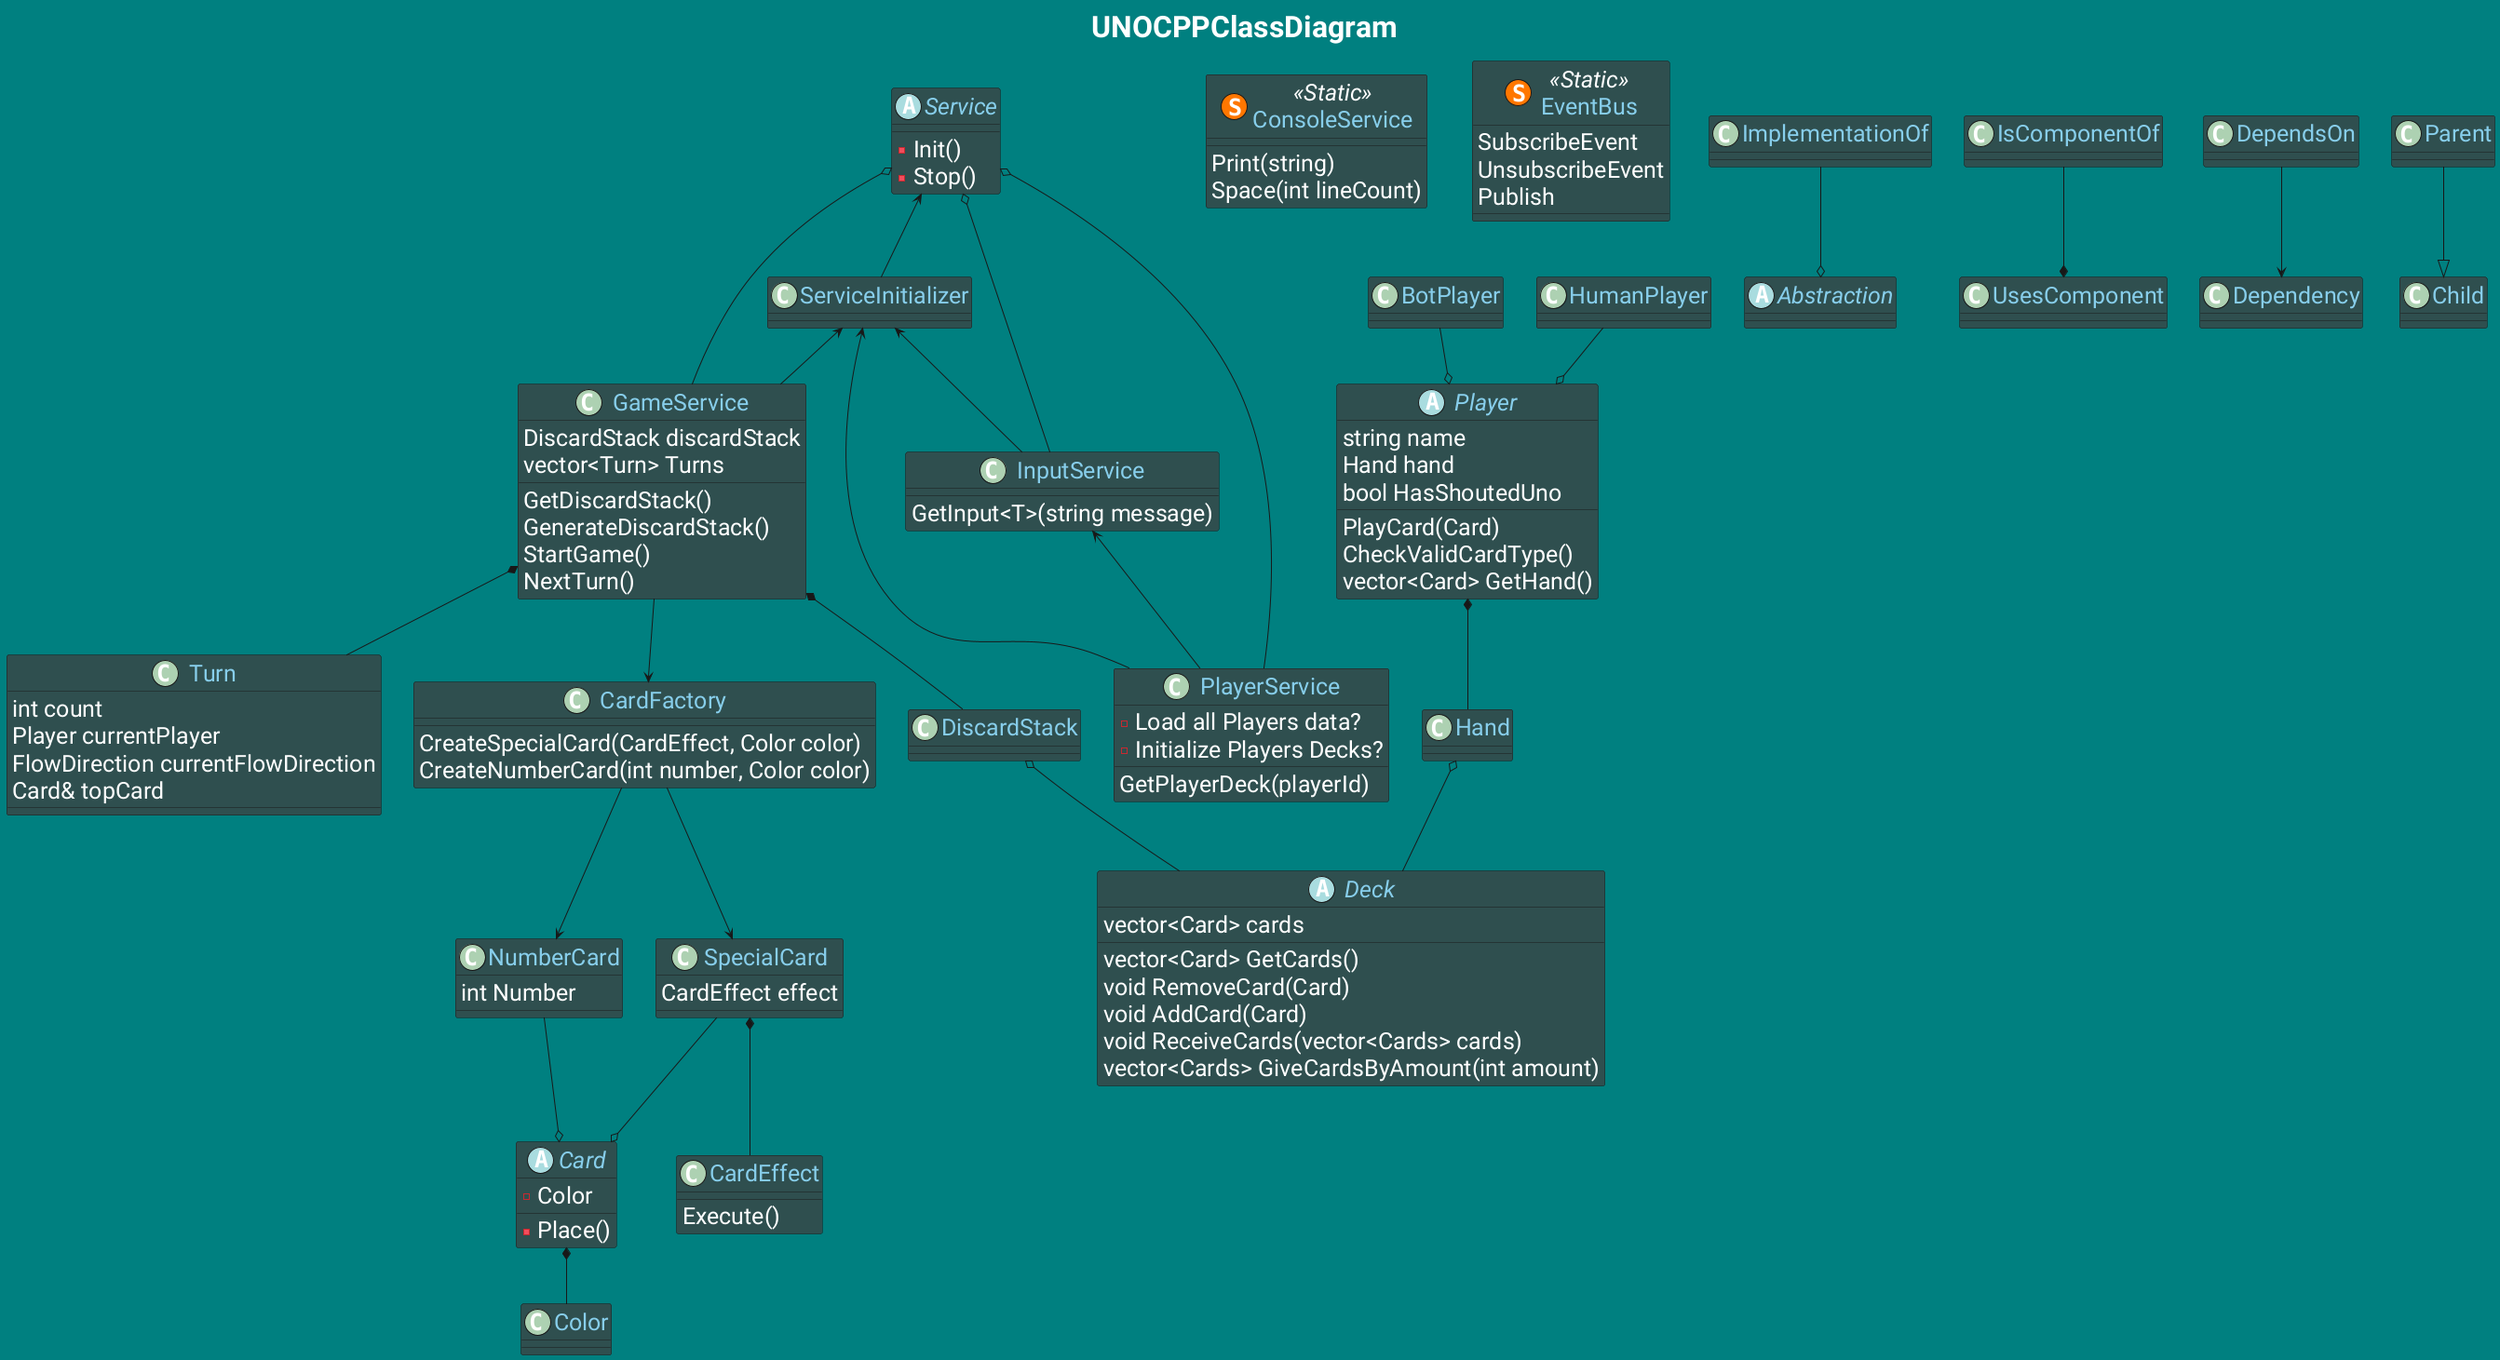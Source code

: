 @startuml UNOCPPClassDiagram

title UNOCPPClassDiagram

abstract class Service
{
    - Init()
    - Stop()
}
abstract class Player
{
    string name
    Hand hand
    bool HasShoutedUno

    PlayCard(Card)
    CheckValidCardType()
    vector<Card> GetHand()
}
abstract class Card
{
    - Color
    - Place()
}
abstract class Deck
{
    vector<Card> cards
    vector<Card> GetCards()
    void RemoveCard(Card)
    void AddCard(Card)
    void ReceiveCards(vector<Cards> cards)
    vector<Cards> GiveCardsByAmount(int amount)
}
class ConsoleService << (S, #FF7700) Static >> 
{
    Print(string)
    Space(int lineCount)
}
class EventBus << (S, #FF7700) Static >>
{
    SubscribeEvent
    UnsubscribeEvent
    Publish
}
class CardEffect{
    Execute()
}
class Turn
{
    int count
    Player currentPlayer
    FlowDirection currentFlowDirection
    Card& topCard
}
class GameService
{
    DiscardStack discardStack
    vector<Turn> Turns
    GetDiscardStack()
    GenerateDiscardStack()
    StartGame()
    NextTurn()
}
class PlayerService
{
    - Load all Players data?
    - Initialize Players Decks?
    GetPlayerDeck(playerId)
}
class InputService
{
    GetInput<T>(string message)
}
class CardFactory
{
    CreateSpecialCard(CardEffect, Color color)
    CreateNumberCard(int number, Color color)
}
class SpecialCard 
{
    CardEffect effect
}
class NumberCard
{
    int Number
}

class ServiceInitializer
class BotPlayer
class HumanPlayer
class Hand
class DiscardStack
class PlayerService
class Color 


PlayerService --o Service
GameService --o Service
InputService --o Service

BotPlayer --o Player
HumanPlayer --o Player

SpecialCard --o Card
NumberCard --o Card

Hand o-- Deck
DiscardStack o-- Deck

SpecialCard *-- CardEffect
Player *-- Hand
GameService *-- DiscardStack
GameService *-- Turn
Card *-- Color

Service <-- ServiceInitializer

ServiceInitializer <-- PlayerService
ServiceInitializer <-- GameService
ServiceInitializer <-- InputService

CardFactory --> NumberCard
CardFactory --> SpecialCard

GameService --> CardFactory
InputService <-- PlayerService
'-------------Legend----------------------------------
abstract class Abstraction

ImplementationOf --o Abstraction
IsComponentOf --* UsesComponent
DependsOn --> Dependency
Parent --|> Child
'-----------------------------------------------------------
skinParam TitleFontSize 32
skinparam backgroundColor Teal
skinParam ClassBackgroundColor DarkSlateGrey
skinParam DefaultFontColor White
skinParam ClassFontColor SkyBlue
skinParam ArrowColor LightSkyBlue 
skinparam DefaultFontSize 25
skinparam DefaultFontName Roboto
